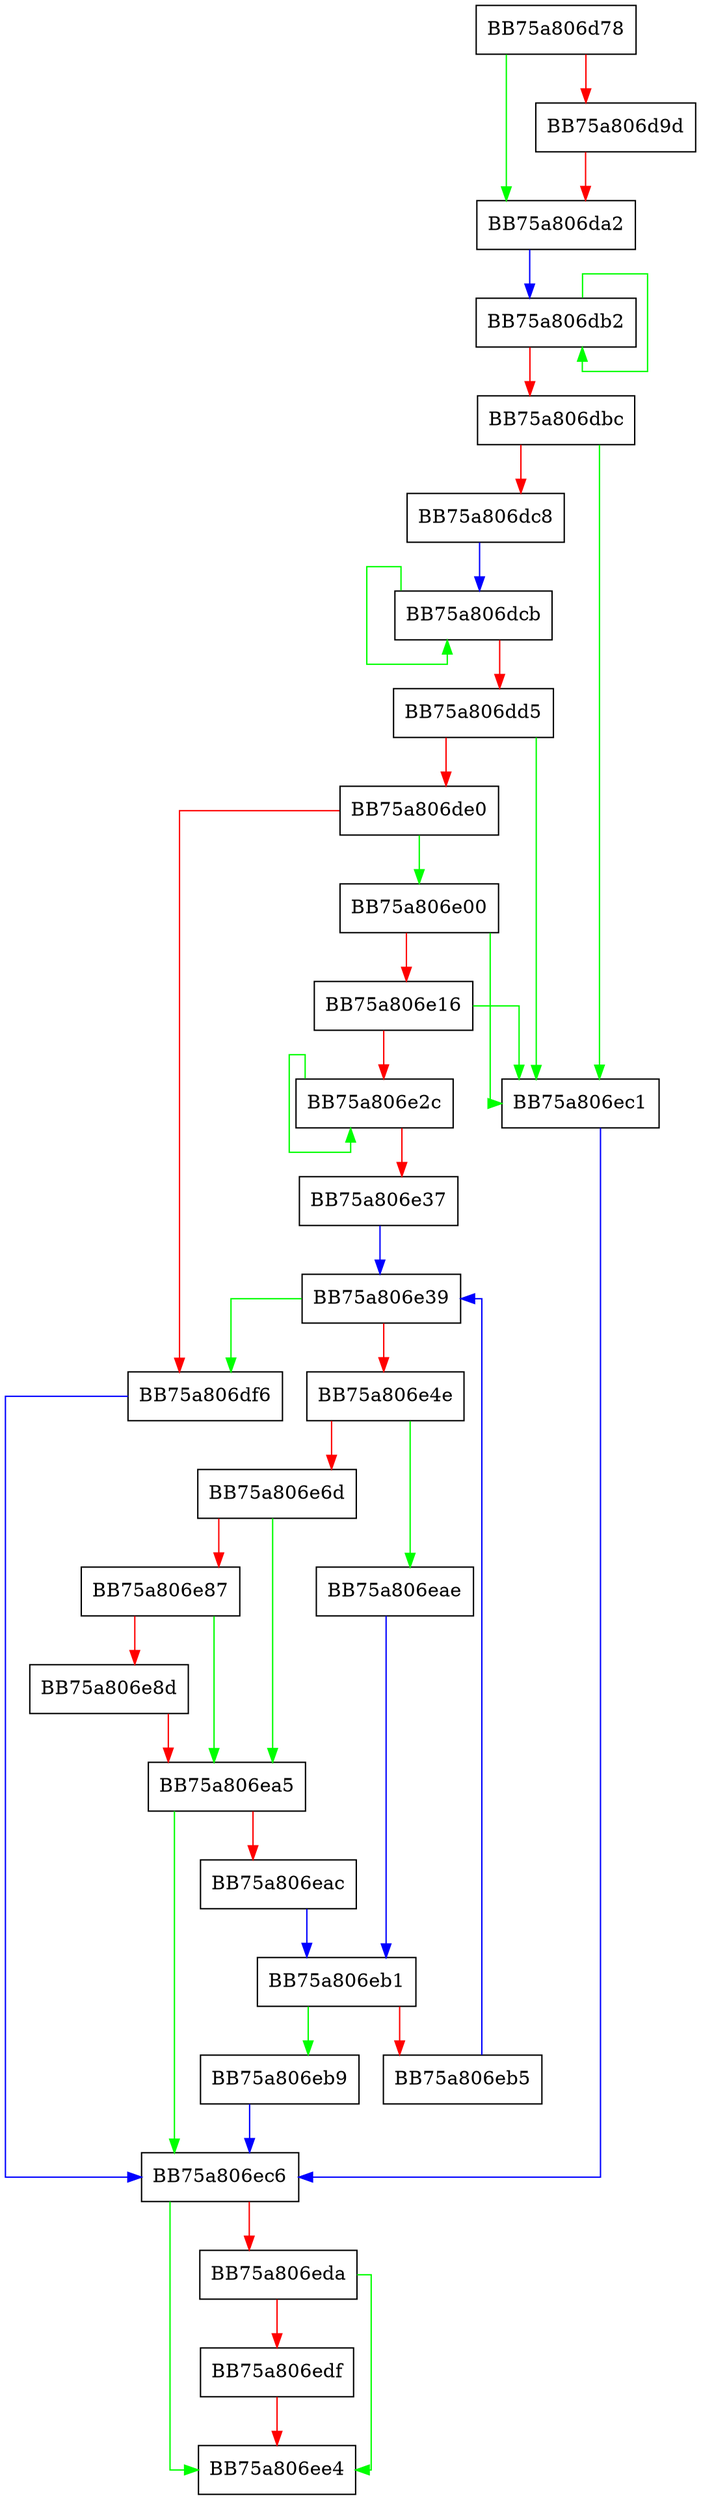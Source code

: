 digraph ResolveAbsolutePath {
  node [shape="box"];
  graph [splines=ortho];
  BB75a806d78 -> BB75a806da2 [color="green"];
  BB75a806d78 -> BB75a806d9d [color="red"];
  BB75a806d9d -> BB75a806da2 [color="red"];
  BB75a806da2 -> BB75a806db2 [color="blue"];
  BB75a806db2 -> BB75a806db2 [color="green"];
  BB75a806db2 -> BB75a806dbc [color="red"];
  BB75a806dbc -> BB75a806ec1 [color="green"];
  BB75a806dbc -> BB75a806dc8 [color="red"];
  BB75a806dc8 -> BB75a806dcb [color="blue"];
  BB75a806dcb -> BB75a806dcb [color="green"];
  BB75a806dcb -> BB75a806dd5 [color="red"];
  BB75a806dd5 -> BB75a806ec1 [color="green"];
  BB75a806dd5 -> BB75a806de0 [color="red"];
  BB75a806de0 -> BB75a806e00 [color="green"];
  BB75a806de0 -> BB75a806df6 [color="red"];
  BB75a806df6 -> BB75a806ec6 [color="blue"];
  BB75a806e00 -> BB75a806ec1 [color="green"];
  BB75a806e00 -> BB75a806e16 [color="red"];
  BB75a806e16 -> BB75a806ec1 [color="green"];
  BB75a806e16 -> BB75a806e2c [color="red"];
  BB75a806e2c -> BB75a806e2c [color="green"];
  BB75a806e2c -> BB75a806e37 [color="red"];
  BB75a806e37 -> BB75a806e39 [color="blue"];
  BB75a806e39 -> BB75a806df6 [color="green"];
  BB75a806e39 -> BB75a806e4e [color="red"];
  BB75a806e4e -> BB75a806eae [color="green"];
  BB75a806e4e -> BB75a806e6d [color="red"];
  BB75a806e6d -> BB75a806ea5 [color="green"];
  BB75a806e6d -> BB75a806e87 [color="red"];
  BB75a806e87 -> BB75a806ea5 [color="green"];
  BB75a806e87 -> BB75a806e8d [color="red"];
  BB75a806e8d -> BB75a806ea5 [color="red"];
  BB75a806ea5 -> BB75a806ec6 [color="green"];
  BB75a806ea5 -> BB75a806eac [color="red"];
  BB75a806eac -> BB75a806eb1 [color="blue"];
  BB75a806eae -> BB75a806eb1 [color="blue"];
  BB75a806eb1 -> BB75a806eb9 [color="green"];
  BB75a806eb1 -> BB75a806eb5 [color="red"];
  BB75a806eb5 -> BB75a806e39 [color="blue"];
  BB75a806eb9 -> BB75a806ec6 [color="blue"];
  BB75a806ec1 -> BB75a806ec6 [color="blue"];
  BB75a806ec6 -> BB75a806ee4 [color="green"];
  BB75a806ec6 -> BB75a806eda [color="red"];
  BB75a806eda -> BB75a806ee4 [color="green"];
  BB75a806eda -> BB75a806edf [color="red"];
  BB75a806edf -> BB75a806ee4 [color="red"];
}